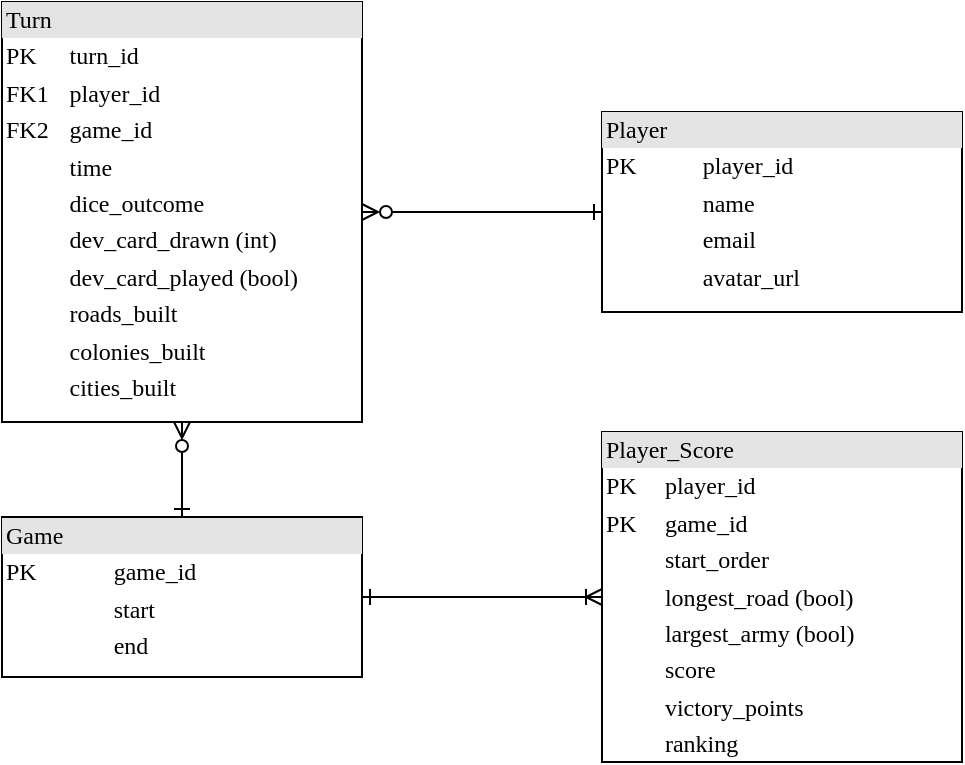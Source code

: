 <mxfile version="24.1.0" type="device">
  <diagram name="Page-1" id="2ca16b54-16f6-2749-3443-fa8db7711227">
    <mxGraphModel dx="1194" dy="1656" grid="1" gridSize="10" guides="1" tooltips="1" connect="1" arrows="1" fold="1" page="1" pageScale="1" pageWidth="1100" pageHeight="850" background="none" math="0" shadow="0">
      <root>
        <mxCell id="0" />
        <mxCell id="1" parent="0" />
        <mxCell id="B5QQcHchhDFhwSvd2oZ6-2" style="edgeStyle=orthogonalEdgeStyle;rounded=0;orthogonalLoop=1;jettySize=auto;html=1;entryX=1;entryY=0.5;entryDx=0;entryDy=0;startArrow=ERone;startFill=0;endArrow=ERzeroToMany;endFill=0;" parent="1" source="G0OnrBU9ZEV6FzOn2oEK-1" target="G0OnrBU9ZEV6FzOn2oEK-5" edge="1">
          <mxGeometry relative="1" as="geometry" />
        </mxCell>
        <mxCell id="G0OnrBU9ZEV6FzOn2oEK-1" value="&lt;div style=&quot;box-sizing:border-box;width:100%;background:#e4e4e4;padding:2px;&quot;&gt;Player&lt;/div&gt;&lt;table style=&quot;width:100%;font-size:1em;&quot; cellpadding=&quot;2&quot; cellspacing=&quot;0&quot;&gt;&lt;tbody&gt;&lt;tr&gt;&lt;td&gt;PK&lt;/td&gt;&lt;td&gt;player_id&lt;/td&gt;&lt;/tr&gt;&lt;tr&gt;&lt;td&gt;&lt;br&gt;&lt;/td&gt;&lt;td&gt;name&lt;br&gt;&lt;/td&gt;&lt;/tr&gt;&lt;tr&gt;&lt;td&gt;&lt;br&gt;&lt;/td&gt;&lt;td&gt;email&lt;/td&gt;&lt;/tr&gt;&lt;tr&gt;&lt;td&gt;&lt;br&gt;&lt;/td&gt;&lt;td&gt;avatar_url&lt;/td&gt;&lt;/tr&gt;&lt;tr&gt;&lt;td&gt;&lt;br&gt;&lt;/td&gt;&lt;td&gt;&lt;br&gt;&lt;/td&gt;&lt;/tr&gt;&lt;tr&gt;&lt;td&gt;&lt;br&gt;&lt;/td&gt;&lt;td&gt;&lt;br&gt;&lt;/td&gt;&lt;/tr&gt;&lt;/tbody&gt;&lt;/table&gt;" style="verticalAlign=top;align=left;overflow=fill;html=1;rounded=0;shadow=0;comic=0;labelBackgroundColor=none;strokeWidth=1;fontFamily=Verdana;fontSize=12" parent="1" vertex="1">
          <mxGeometry x="520" y="5" width="180" height="100" as="geometry" />
        </mxCell>
        <mxCell id="G0OnrBU9ZEV6FzOn2oEK-8" style="edgeStyle=orthogonalEdgeStyle;rounded=0;orthogonalLoop=1;jettySize=auto;html=1;entryX=0;entryY=0.5;entryDx=0;entryDy=0;startArrow=ERone;startFill=0;endArrow=ERoneToMany;endFill=0;exitX=1;exitY=0.5;exitDx=0;exitDy=0;" parent="1" source="G0OnrBU9ZEV6FzOn2oEK-3" target="G0OnrBU9ZEV6FzOn2oEK-4" edge="1">
          <mxGeometry relative="1" as="geometry" />
        </mxCell>
        <mxCell id="B5QQcHchhDFhwSvd2oZ6-1" value="" style="edgeStyle=orthogonalEdgeStyle;rounded=0;orthogonalLoop=1;jettySize=auto;html=1;startArrow=ERone;startFill=0;endArrow=ERzeroToMany;endFill=0;" parent="1" source="G0OnrBU9ZEV6FzOn2oEK-3" target="G0OnrBU9ZEV6FzOn2oEK-5" edge="1">
          <mxGeometry relative="1" as="geometry" />
        </mxCell>
        <mxCell id="G0OnrBU9ZEV6FzOn2oEK-3" value="&lt;div style=&quot;box-sizing:border-box;width:100%;background:#e4e4e4;padding:2px;&quot;&gt;Game&lt;/div&gt;&lt;table style=&quot;width:100%;font-size:1em;&quot; cellpadding=&quot;2&quot; cellspacing=&quot;0&quot;&gt;&lt;tbody&gt;&lt;tr&gt;&lt;td&gt;PK&lt;/td&gt;&lt;td&gt;game_id&lt;/td&gt;&lt;/tr&gt;&lt;tr&gt;&lt;td&gt;&lt;br&gt;&lt;/td&gt;&lt;td&gt;start&lt;/td&gt;&lt;/tr&gt;&lt;tr&gt;&lt;td&gt;&lt;br&gt;&lt;/td&gt;&lt;td&gt;end&lt;/td&gt;&lt;/tr&gt;&lt;tr&gt;&lt;td&gt;&lt;br&gt;&lt;/td&gt;&lt;td&gt;&lt;br&gt;&lt;/td&gt;&lt;/tr&gt;&lt;/tbody&gt;&lt;/table&gt;" style="verticalAlign=top;align=left;overflow=fill;html=1;rounded=0;shadow=0;comic=0;labelBackgroundColor=none;strokeWidth=1;fontFamily=Verdana;fontSize=12" parent="1" vertex="1">
          <mxGeometry x="220" y="207.5" width="180" height="80" as="geometry" />
        </mxCell>
        <mxCell id="G0OnrBU9ZEV6FzOn2oEK-4" value="&lt;div style=&quot;box-sizing:border-box;width:100%;background:#e4e4e4;padding:2px;&quot;&gt;Player_Score&lt;/div&gt;&lt;table style=&quot;width:100%;font-size:1em;&quot; cellpadding=&quot;2&quot; cellspacing=&quot;0&quot;&gt;&lt;tbody&gt;&lt;tr&gt;&lt;td&gt;PK&lt;/td&gt;&lt;td&gt;player_id&lt;/td&gt;&lt;/tr&gt;&lt;tr&gt;&lt;td&gt;PK&lt;/td&gt;&lt;td&gt;game_id&lt;br&gt;&lt;/td&gt;&lt;/tr&gt;&lt;tr&gt;&lt;td&gt;&lt;br&gt;&lt;/td&gt;&lt;td&gt;start_order&lt;/td&gt;&lt;/tr&gt;&lt;tr&gt;&lt;td&gt;&lt;br&gt;&lt;/td&gt;&lt;td&gt;longest_road (bool)&lt;/td&gt;&lt;/tr&gt;&lt;tr&gt;&lt;td&gt;&lt;br&gt;&lt;/td&gt;&lt;td&gt;largest_army (bool)&lt;/td&gt;&lt;/tr&gt;&lt;tr&gt;&lt;td&gt;&lt;br&gt;&lt;/td&gt;&lt;td&gt;score&lt;br&gt;&lt;/td&gt;&lt;/tr&gt;&lt;tr&gt;&lt;td&gt;&lt;br&gt;&lt;/td&gt;&lt;td&gt;victory_points&lt;/td&gt;&lt;/tr&gt;&lt;tr&gt;&lt;td&gt;&lt;br&gt;&lt;/td&gt;&lt;td&gt;ranking&lt;/td&gt;&lt;/tr&gt;&lt;tr&gt;&lt;td&gt;&lt;br&gt;&lt;/td&gt;&lt;td&gt;&lt;br&gt;&lt;/td&gt;&lt;/tr&gt;&lt;tr&gt;&lt;td&gt;&lt;br&gt;&lt;/td&gt;&lt;td&gt;&lt;br&gt;&lt;/td&gt;&lt;/tr&gt;&lt;/tbody&gt;&lt;/table&gt;" style="verticalAlign=top;align=left;overflow=fill;html=1;rounded=0;shadow=0;comic=0;labelBackgroundColor=none;strokeWidth=1;fontFamily=Verdana;fontSize=12" parent="1" vertex="1">
          <mxGeometry x="520" y="165" width="180" height="165" as="geometry" />
        </mxCell>
        <mxCell id="G0OnrBU9ZEV6FzOn2oEK-5" value="&lt;div style=&quot;box-sizing:border-box;width:100%;background:#e4e4e4;padding:2px;&quot;&gt;Turn&lt;/div&gt;&lt;table style=&quot;width:100%;font-size:1em;&quot; cellpadding=&quot;2&quot; cellspacing=&quot;0&quot;&gt;&lt;tbody&gt;&lt;tr&gt;&lt;td&gt;PK&lt;/td&gt;&lt;td&gt;turn_id&lt;/td&gt;&lt;/tr&gt;&lt;tr&gt;&lt;td&gt;FK1&lt;/td&gt;&lt;td&gt;player_id&lt;/td&gt;&lt;/tr&gt;&lt;tr&gt;&lt;td&gt;FK2&lt;/td&gt;&lt;td&gt;game_id&lt;/td&gt;&lt;/tr&gt;&lt;tr&gt;&lt;td&gt;&lt;/td&gt;&lt;td&gt;time&lt;/td&gt;&lt;/tr&gt;&lt;tr&gt;&lt;td&gt;&lt;br&gt;&lt;/td&gt;&lt;td&gt;dice_outcome&lt;/td&gt;&lt;/tr&gt;&lt;tr&gt;&lt;td&gt;&lt;br&gt;&lt;/td&gt;&lt;td&gt;dev_card_drawn (int)&lt;/td&gt;&lt;/tr&gt;&lt;tr&gt;&lt;td&gt;&lt;br&gt;&lt;/td&gt;&lt;td&gt;dev_card_played (bool)&lt;/td&gt;&lt;/tr&gt;&lt;tr&gt;&lt;td&gt;&lt;br&gt;&lt;/td&gt;&lt;td&gt;roads_built&lt;/td&gt;&lt;/tr&gt;&lt;tr&gt;&lt;td&gt;&lt;br&gt;&lt;/td&gt;&lt;td&gt;colonies_built&lt;/td&gt;&lt;/tr&gt;&lt;tr&gt;&lt;td&gt;&lt;br&gt;&lt;/td&gt;&lt;td&gt;cities_built&lt;/td&gt;&lt;/tr&gt;&lt;/tbody&gt;&lt;/table&gt;" style="verticalAlign=top;align=left;overflow=fill;html=1;rounded=0;shadow=0;comic=0;labelBackgroundColor=none;strokeWidth=1;fontFamily=Verdana;fontSize=12" parent="1" vertex="1">
          <mxGeometry x="220" y="-50" width="180" height="210" as="geometry" />
        </mxCell>
      </root>
    </mxGraphModel>
  </diagram>
</mxfile>
